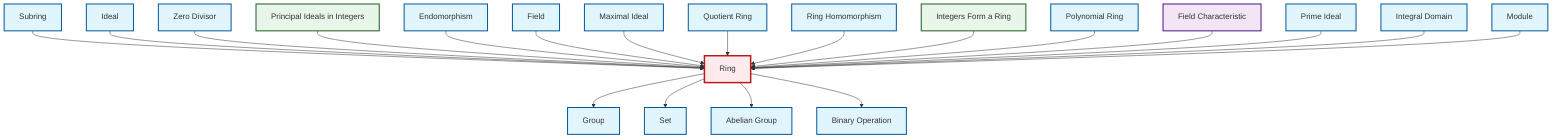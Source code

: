 graph TD
    classDef definition fill:#e1f5fe,stroke:#01579b,stroke-width:2px
    classDef theorem fill:#f3e5f5,stroke:#4a148c,stroke-width:2px
    classDef axiom fill:#fff3e0,stroke:#e65100,stroke-width:2px
    classDef example fill:#e8f5e9,stroke:#1b5e20,stroke-width:2px
    classDef current fill:#ffebee,stroke:#b71c1c,stroke-width:3px
    ex-integers-ring["Integers Form a Ring"]:::example
    def-module["Module"]:::definition
    ex-principal-ideal["Principal Ideals in Integers"]:::example
    def-ring["Ring"]:::definition
    def-polynomial-ring["Polynomial Ring"]:::definition
    def-field["Field"]:::definition
    def-zero-divisor["Zero Divisor"]:::definition
    def-ring-homomorphism["Ring Homomorphism"]:::definition
    def-quotient-ring["Quotient Ring"]:::definition
    def-abelian-group["Abelian Group"]:::definition
    def-ideal["Ideal"]:::definition
    def-endomorphism["Endomorphism"]:::definition
    def-group["Group"]:::definition
    def-subring["Subring"]:::definition
    thm-field-characteristic["Field Characteristic"]:::theorem
    def-set["Set"]:::definition
    def-maximal-ideal["Maximal Ideal"]:::definition
    def-binary-operation["Binary Operation"]:::definition
    def-prime-ideal["Prime Ideal"]:::definition
    def-integral-domain["Integral Domain"]:::definition
    def-ring --> def-group
    def-ring --> def-set
    def-subring --> def-ring
    def-ideal --> def-ring
    def-zero-divisor --> def-ring
    ex-principal-ideal --> def-ring
    def-endomorphism --> def-ring
    def-field --> def-ring
    def-maximal-ideal --> def-ring
    def-quotient-ring --> def-ring
    def-ring --> def-abelian-group
    def-ring-homomorphism --> def-ring
    ex-integers-ring --> def-ring
    def-polynomial-ring --> def-ring
    thm-field-characteristic --> def-ring
    def-prime-ideal --> def-ring
    def-integral-domain --> def-ring
    def-ring --> def-binary-operation
    def-module --> def-ring
    class def-ring current